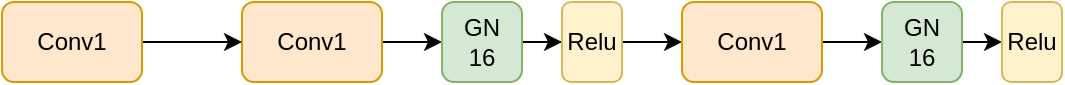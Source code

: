 <mxfile version="14.0.1" type="github">
  <diagram id="C5RBs43oDa-KdzZeNtuy" name="Page-1">
    <mxGraphModel dx="870" dy="595" grid="1" gridSize="10" guides="1" tooltips="1" connect="1" arrows="1" fold="1" page="1" pageScale="1" pageWidth="827" pageHeight="1169" math="0" shadow="0">
      <root>
        <mxCell id="WIyWlLk6GJQsqaUBKTNV-0" />
        <mxCell id="WIyWlLk6GJQsqaUBKTNV-1" parent="WIyWlLk6GJQsqaUBKTNV-0" />
        <mxCell id="JyhttoTleoo9SE21aR-v-7" style="edgeStyle=orthogonalEdgeStyle;rounded=0;orthogonalLoop=1;jettySize=auto;html=1;exitX=1;exitY=0.5;exitDx=0;exitDy=0;entryX=0;entryY=0.5;entryDx=0;entryDy=0;" edge="1" parent="WIyWlLk6GJQsqaUBKTNV-1" source="WIyWlLk6GJQsqaUBKTNV-3" target="JyhttoTleoo9SE21aR-v-0">
          <mxGeometry relative="1" as="geometry" />
        </mxCell>
        <mxCell id="WIyWlLk6GJQsqaUBKTNV-3" value="Conv1" style="rounded=1;whiteSpace=wrap;html=1;fontSize=12;glass=0;strokeWidth=1;shadow=0;fillColor=#ffe6cc;strokeColor=#d79b00;" parent="WIyWlLk6GJQsqaUBKTNV-1" vertex="1">
          <mxGeometry x="120" y="90" width="70" height="40" as="geometry" />
        </mxCell>
        <mxCell id="JyhttoTleoo9SE21aR-v-8" style="edgeStyle=orthogonalEdgeStyle;rounded=0;orthogonalLoop=1;jettySize=auto;html=1;exitX=1;exitY=0.5;exitDx=0;exitDy=0;" edge="1" parent="WIyWlLk6GJQsqaUBKTNV-1" source="JyhttoTleoo9SE21aR-v-0" target="JyhttoTleoo9SE21aR-v-1">
          <mxGeometry relative="1" as="geometry" />
        </mxCell>
        <mxCell id="JyhttoTleoo9SE21aR-v-0" value="GN&lt;br&gt;16" style="rounded=1;whiteSpace=wrap;html=1;fontSize=12;glass=0;strokeWidth=1;shadow=0;fillColor=#d5e8d4;strokeColor=#82b366;" vertex="1" parent="WIyWlLk6GJQsqaUBKTNV-1">
          <mxGeometry x="220" y="90" width="40" height="40" as="geometry" />
        </mxCell>
        <mxCell id="JyhttoTleoo9SE21aR-v-9" style="edgeStyle=orthogonalEdgeStyle;rounded=0;orthogonalLoop=1;jettySize=auto;html=1;exitX=1;exitY=0.5;exitDx=0;exitDy=0;entryX=0;entryY=0.5;entryDx=0;entryDy=0;" edge="1" parent="WIyWlLk6GJQsqaUBKTNV-1" source="JyhttoTleoo9SE21aR-v-1" target="JyhttoTleoo9SE21aR-v-3">
          <mxGeometry relative="1" as="geometry" />
        </mxCell>
        <mxCell id="JyhttoTleoo9SE21aR-v-1" value="Relu" style="rounded=1;whiteSpace=wrap;html=1;fontSize=12;glass=0;strokeWidth=1;shadow=0;fillColor=#fff2cc;strokeColor=#d6b656;" vertex="1" parent="WIyWlLk6GJQsqaUBKTNV-1">
          <mxGeometry x="280" y="90" width="30" height="40" as="geometry" />
        </mxCell>
        <mxCell id="JyhttoTleoo9SE21aR-v-10" style="edgeStyle=orthogonalEdgeStyle;rounded=0;orthogonalLoop=1;jettySize=auto;html=1;exitX=1;exitY=0.5;exitDx=0;exitDy=0;entryX=0;entryY=0.5;entryDx=0;entryDy=0;" edge="1" parent="WIyWlLk6GJQsqaUBKTNV-1" source="JyhttoTleoo9SE21aR-v-3" target="JyhttoTleoo9SE21aR-v-4">
          <mxGeometry relative="1" as="geometry" />
        </mxCell>
        <mxCell id="JyhttoTleoo9SE21aR-v-3" value="Conv1" style="rounded=1;whiteSpace=wrap;html=1;fontSize=12;glass=0;strokeWidth=1;shadow=0;fillColor=#ffe6cc;strokeColor=#d79b00;" vertex="1" parent="WIyWlLk6GJQsqaUBKTNV-1">
          <mxGeometry x="340" y="90" width="70" height="40" as="geometry" />
        </mxCell>
        <mxCell id="JyhttoTleoo9SE21aR-v-11" style="edgeStyle=orthogonalEdgeStyle;rounded=0;orthogonalLoop=1;jettySize=auto;html=1;exitX=1;exitY=0.5;exitDx=0;exitDy=0;entryX=0;entryY=0.5;entryDx=0;entryDy=0;" edge="1" parent="WIyWlLk6GJQsqaUBKTNV-1" source="JyhttoTleoo9SE21aR-v-4" target="JyhttoTleoo9SE21aR-v-5">
          <mxGeometry relative="1" as="geometry" />
        </mxCell>
        <mxCell id="JyhttoTleoo9SE21aR-v-4" value="GN&lt;br&gt;16" style="rounded=1;whiteSpace=wrap;html=1;fontSize=12;glass=0;strokeWidth=1;shadow=0;fillColor=#d5e8d4;strokeColor=#82b366;" vertex="1" parent="WIyWlLk6GJQsqaUBKTNV-1">
          <mxGeometry x="440" y="90" width="40" height="40" as="geometry" />
        </mxCell>
        <mxCell id="JyhttoTleoo9SE21aR-v-5" value="Relu" style="rounded=1;whiteSpace=wrap;html=1;fontSize=12;glass=0;strokeWidth=1;shadow=0;fillColor=#fff2cc;strokeColor=#d6b656;" vertex="1" parent="WIyWlLk6GJQsqaUBKTNV-1">
          <mxGeometry x="500" y="90" width="30" height="40" as="geometry" />
        </mxCell>
        <mxCell id="JyhttoTleoo9SE21aR-v-13" style="edgeStyle=orthogonalEdgeStyle;rounded=0;orthogonalLoop=1;jettySize=auto;html=1;exitX=1;exitY=0.5;exitDx=0;exitDy=0;entryX=0;entryY=0.5;entryDx=0;entryDy=0;" edge="1" parent="WIyWlLk6GJQsqaUBKTNV-1" source="JyhttoTleoo9SE21aR-v-12" target="WIyWlLk6GJQsqaUBKTNV-3">
          <mxGeometry relative="1" as="geometry" />
        </mxCell>
        <mxCell id="JyhttoTleoo9SE21aR-v-12" value="Conv1" style="rounded=1;whiteSpace=wrap;html=1;fontSize=12;glass=0;strokeWidth=1;shadow=0;fillColor=#ffe6cc;strokeColor=#d79b00;" vertex="1" parent="WIyWlLk6GJQsqaUBKTNV-1">
          <mxGeometry y="90" width="70" height="40" as="geometry" />
        </mxCell>
      </root>
    </mxGraphModel>
  </diagram>
</mxfile>
